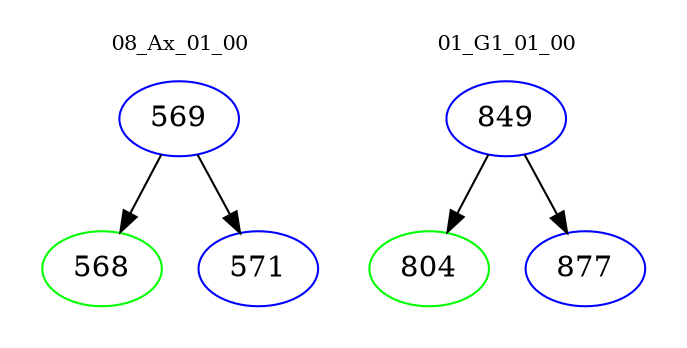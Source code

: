 digraph{
subgraph cluster_0 {
color = white
label = "08_Ax_01_00";
fontsize=10;
T0_569 [label="569", color="blue"]
T0_569 -> T0_568 [color="black"]
T0_568 [label="568", color="green"]
T0_569 -> T0_571 [color="black"]
T0_571 [label="571", color="blue"]
}
subgraph cluster_1 {
color = white
label = "01_G1_01_00";
fontsize=10;
T1_849 [label="849", color="blue"]
T1_849 -> T1_804 [color="black"]
T1_804 [label="804", color="green"]
T1_849 -> T1_877 [color="black"]
T1_877 [label="877", color="blue"]
}
}
